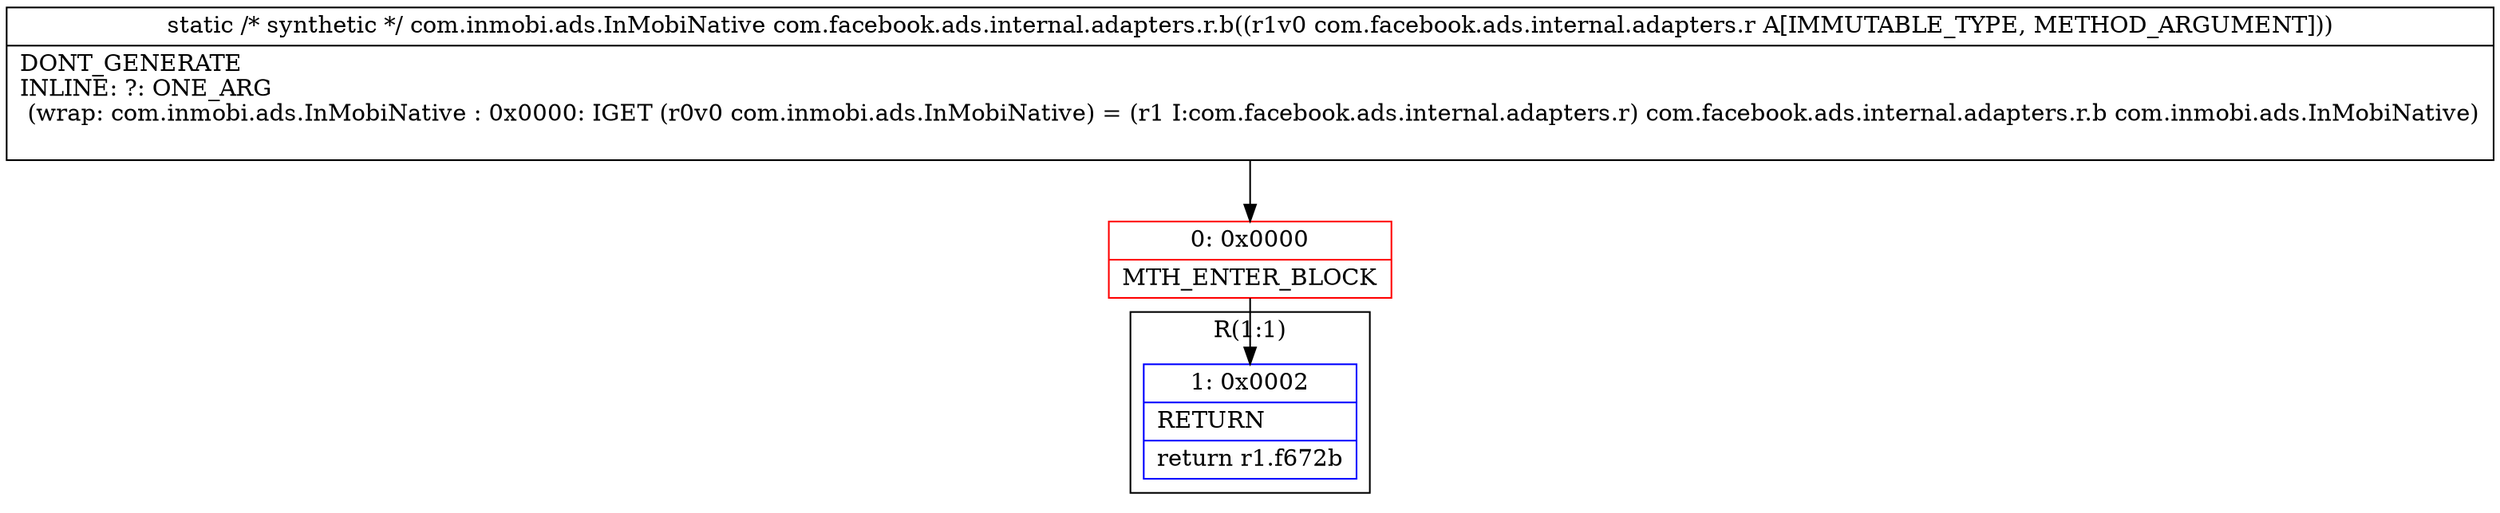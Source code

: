 digraph "CFG forcom.facebook.ads.internal.adapters.r.b(Lcom\/facebook\/ads\/internal\/adapters\/r;)Lcom\/inmobi\/ads\/InMobiNative;" {
subgraph cluster_Region_1008892283 {
label = "R(1:1)";
node [shape=record,color=blue];
Node_1 [shape=record,label="{1\:\ 0x0002|RETURN\l|return r1.f672b\l}"];
}
Node_0 [shape=record,color=red,label="{0\:\ 0x0000|MTH_ENTER_BLOCK\l}"];
MethodNode[shape=record,label="{static \/* synthetic *\/ com.inmobi.ads.InMobiNative com.facebook.ads.internal.adapters.r.b((r1v0 com.facebook.ads.internal.adapters.r A[IMMUTABLE_TYPE, METHOD_ARGUMENT]))  | DONT_GENERATE\lINLINE: ?: ONE_ARG  \l  (wrap: com.inmobi.ads.InMobiNative : 0x0000: IGET  (r0v0 com.inmobi.ads.InMobiNative) = (r1 I:com.facebook.ads.internal.adapters.r) com.facebook.ads.internal.adapters.r.b com.inmobi.ads.InMobiNative)\l\l}"];
MethodNode -> Node_0;
Node_0 -> Node_1;
}

